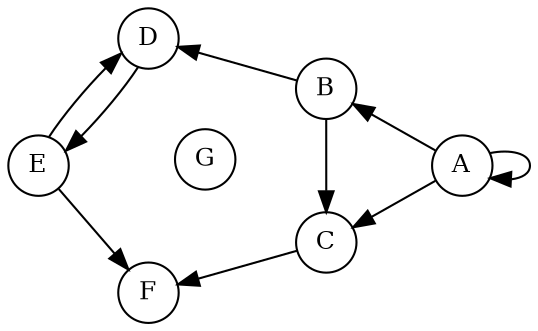 digraph G {
    layout=sfdp
    splines = false;
    overlap = false;
    sep = "+16";
    node [shape=circle, fontsize=12, fixedsize=true, width=.4];
    A -> A
    A -> B
    A -> C
    B -> C
    B -> D
    C -> F
    D -> E
    E -> D
    E -> F
    G
}
